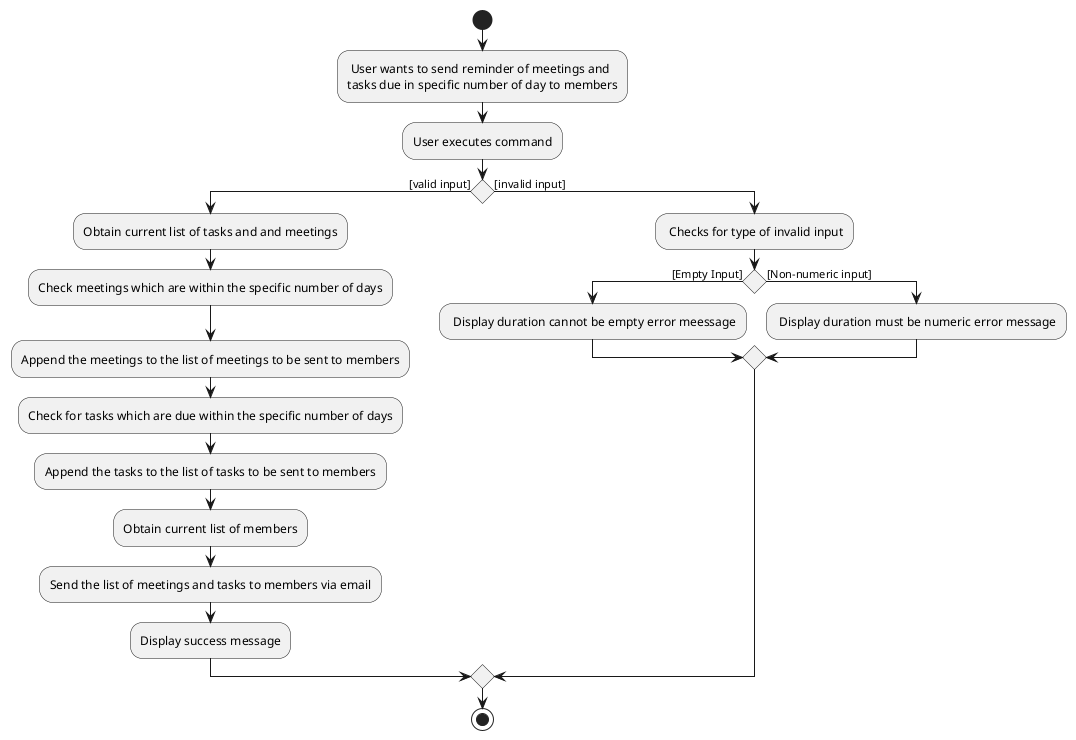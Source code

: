 @startuml
start
: User wants to send reminder of meetings and
tasks due in specific number of day to members;
:User executes command;

if () then ([valid input])
:Obtain current list of tasks and and meetings;
:Check meetings which are within the specific number of days;
:Append the meetings to the list of meetings to be sent to members;
:Check for tasks which are due within the specific number of days;
:Append the tasks to the list of tasks to be sent to members;
:Obtain current list of members;
:Send the list of meetings and tasks to members via email;
:Display success message;
else ([invalid input])
: Checks for type of invalid input;
if () then ([Empty Input])
: Display duration cannot be empty error meessage;
else ([Non-numeric input])
: Display duration must be numeric error message;
endif
endif
stop
@enduml